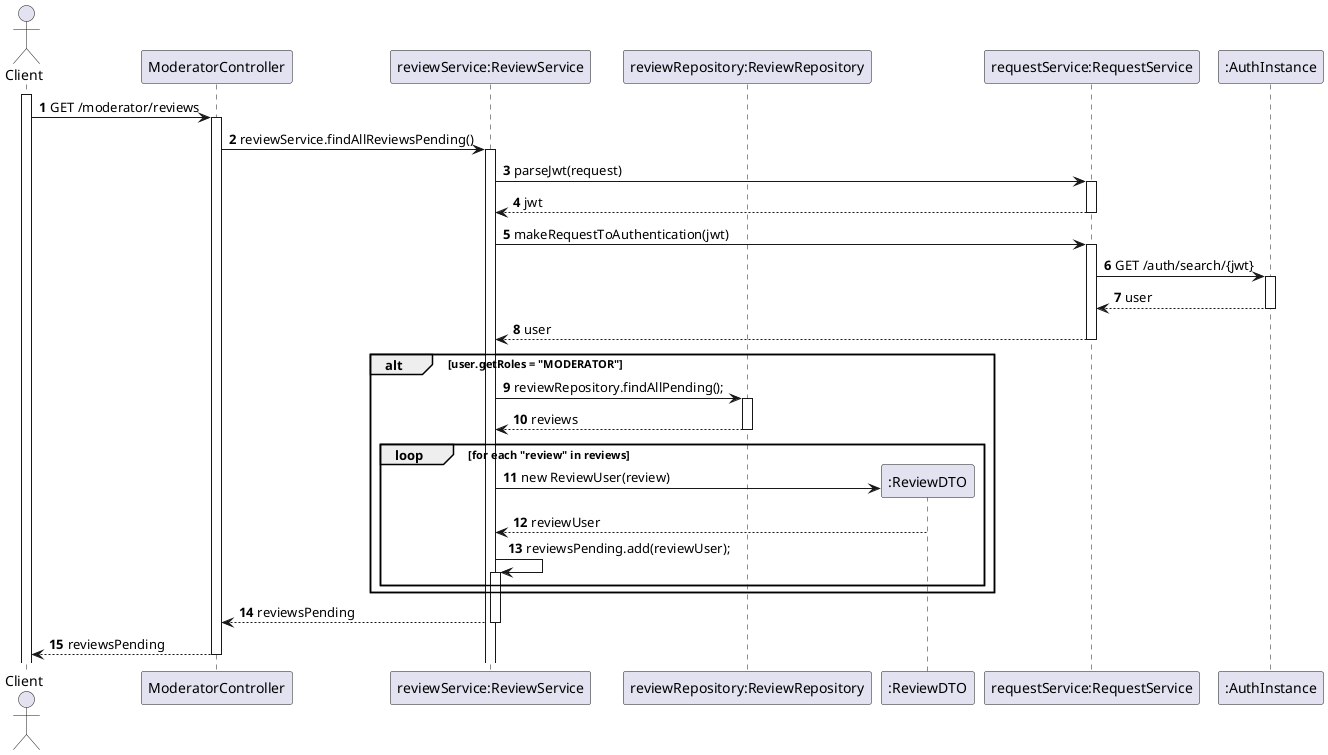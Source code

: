 @startuml
'https://plantuml.com/sequence-diagram


autoactivate on
autonumber

actor "Client" as client
participant "ModeratorController" as controller
participant "reviewService:ReviewService" as service
participant "reviewRepository:ReviewRepository" as repository
participant ":ReviewDTO" as reviewUser
participant "requestService:RequestService" as request
participant ":AuthInstance" as instanceAuth

activate client

client -> controller: GET /moderator/reviews
controller -> service : reviewService.findAllReviewsPending()
service -> request : parseJwt(request)
request --> service: jwt
service -> request: makeRequestToAuthentication(jwt)
request -> instanceAuth: GET /auth/search/{jwt}
instanceAuth --> request: user
request --> service: user
alt user.getRoles = "MODERATOR"
service -> repository: reviewRepository.findAllPending();
repository --> service: reviews
loop for each "review" in reviews
    service -> reviewUser**: new ReviewUser(review)
    reviewUser --> service: reviewUser
    service -> service: reviewsPending.add(reviewUser);
end loop
end
service --> controller: reviewsPending
controller --> client: reviewsPending

@enduml